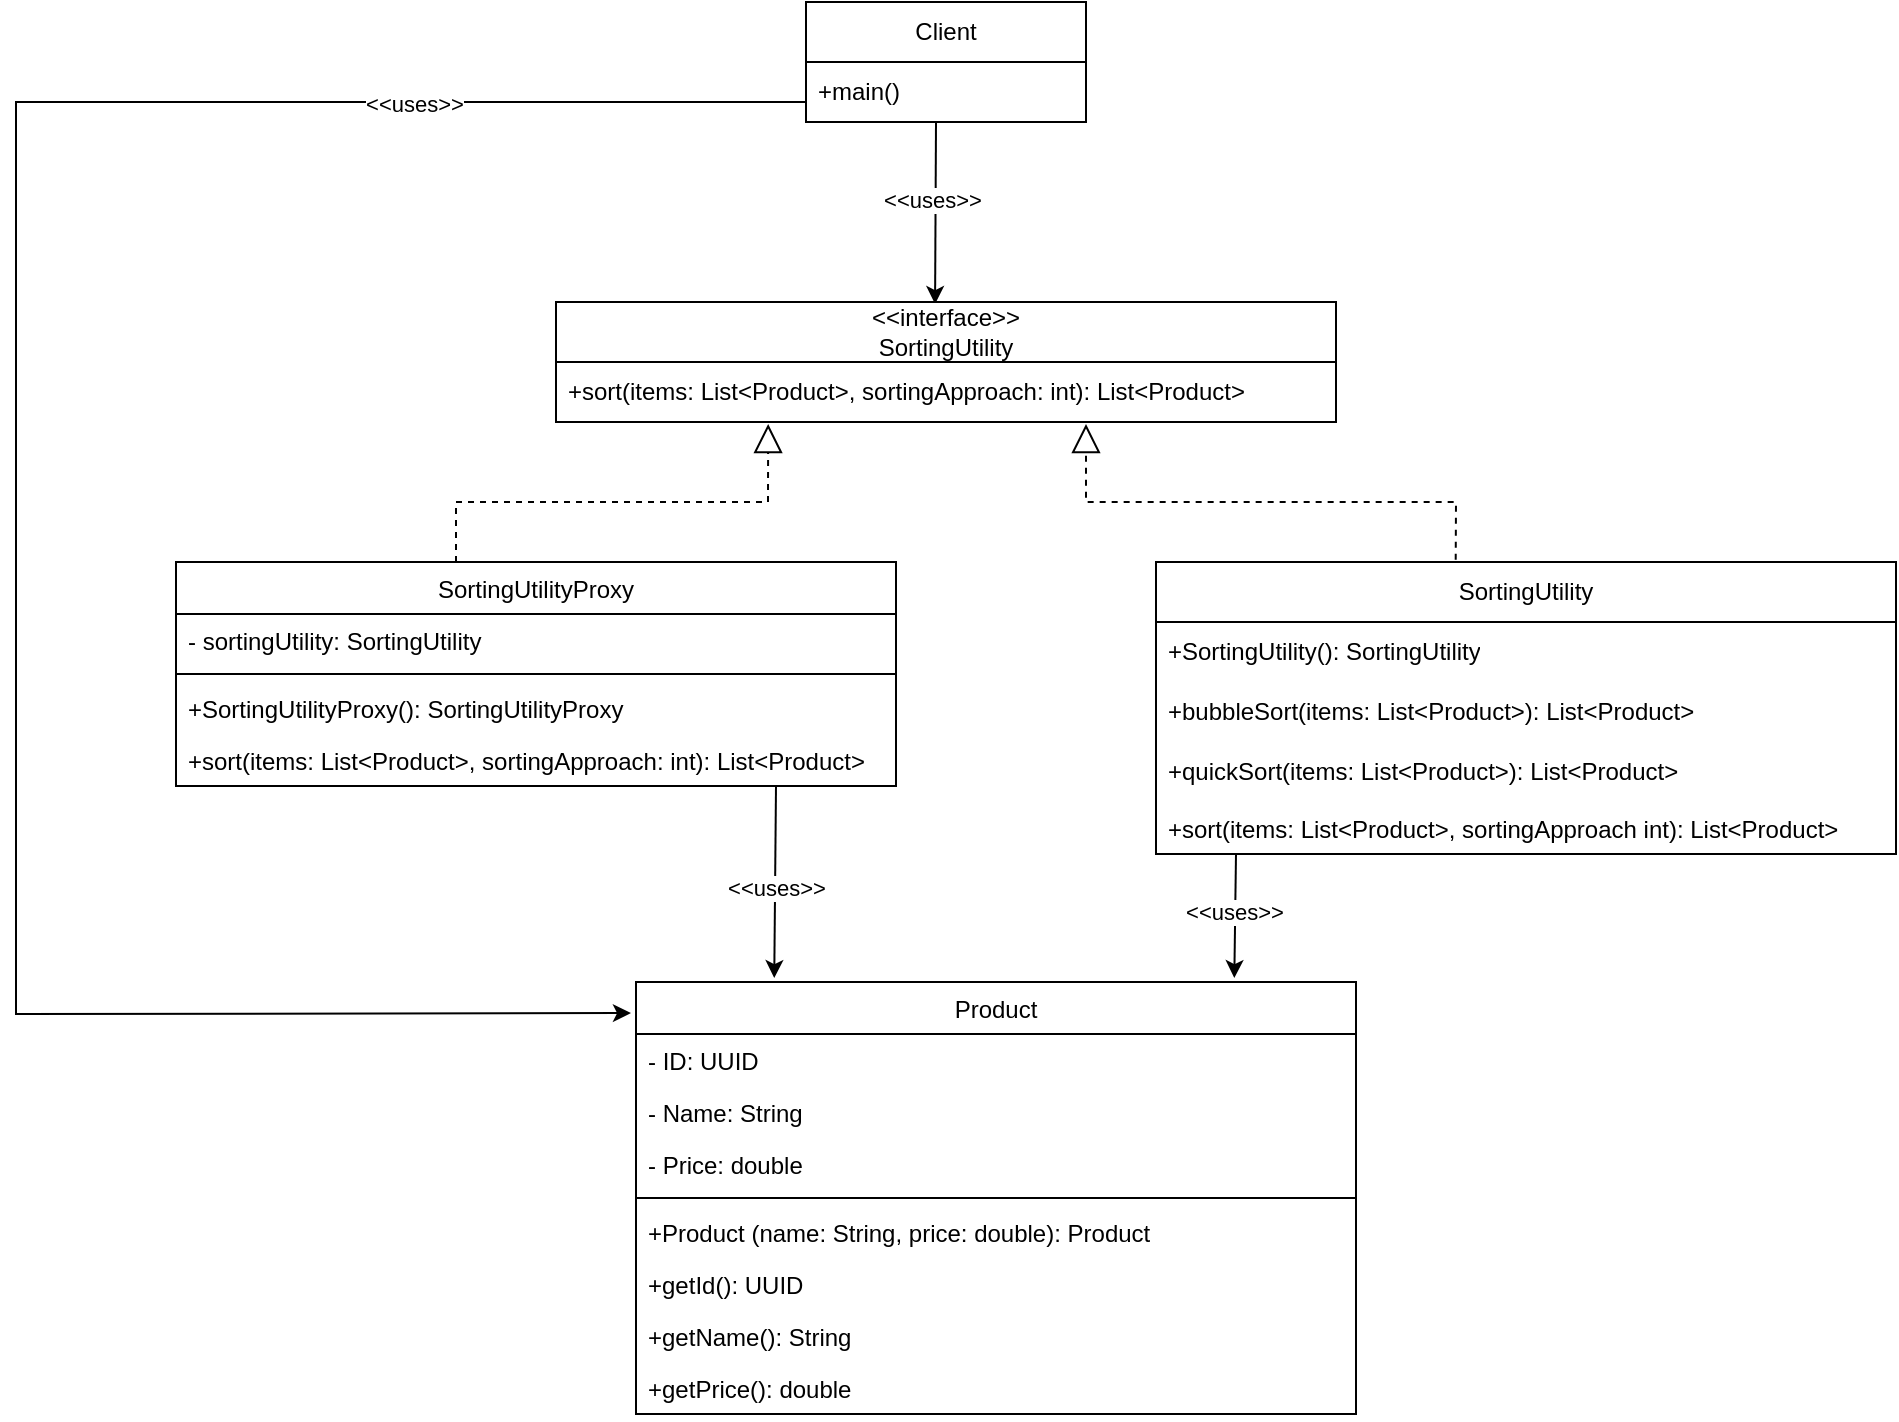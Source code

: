 <mxfile version="26.0.13">
  <diagram name="Page-1" id="7BQZvAkGBD1t2YsorBFA">
    <mxGraphModel dx="1384" dy="1371" grid="1" gridSize="10" guides="1" tooltips="1" connect="1" arrows="1" fold="1" page="1" pageScale="1" pageWidth="850" pageHeight="1100" math="0" shadow="0">
      <root>
        <mxCell id="0" />
        <mxCell id="1" parent="0" />
        <mxCell id="pGcqFj3LWfBAACN27qXF-1" value="Client" style="swimlane;fontStyle=0;childLayout=stackLayout;horizontal=1;startSize=30;horizontalStack=0;resizeParent=1;resizeParentMax=0;resizeLast=0;collapsible=1;marginBottom=0;whiteSpace=wrap;html=1;" vertex="1" parent="1">
          <mxGeometry x="675" y="70" width="140" height="60" as="geometry" />
        </mxCell>
        <mxCell id="pGcqFj3LWfBAACN27qXF-54" value="" style="endArrow=classic;html=1;rounded=0;entryX=-0.007;entryY=0.072;entryDx=0;entryDy=0;entryPerimeter=0;" edge="1" parent="pGcqFj3LWfBAACN27qXF-1" target="pGcqFj3LWfBAACN27qXF-33">
          <mxGeometry width="50" height="50" relative="1" as="geometry">
            <mxPoint y="50" as="sourcePoint" />
            <mxPoint x="50" as="targetPoint" />
            <Array as="points">
              <mxPoint x="-395" y="50" />
              <mxPoint x="-395" y="506" />
            </Array>
          </mxGeometry>
        </mxCell>
        <mxCell id="pGcqFj3LWfBAACN27qXF-55" value="&amp;lt;&amp;lt;uses&amp;gt;&amp;gt;" style="edgeLabel;html=1;align=center;verticalAlign=middle;resizable=0;points=[];" vertex="1" connectable="0" parent="pGcqFj3LWfBAACN27qXF-54">
          <mxGeometry x="-0.662" y="1" relative="1" as="geometry">
            <mxPoint as="offset" />
          </mxGeometry>
        </mxCell>
        <mxCell id="pGcqFj3LWfBAACN27qXF-43" value="" style="endArrow=classic;html=1;rounded=0;entryX=0.486;entryY=0.017;entryDx=0;entryDy=0;entryPerimeter=0;" edge="1" parent="pGcqFj3LWfBAACN27qXF-1" target="pGcqFj3LWfBAACN27qXF-9">
          <mxGeometry width="50" height="50" relative="1" as="geometry">
            <mxPoint x="65" y="60" as="sourcePoint" />
            <mxPoint x="65" y="140" as="targetPoint" />
          </mxGeometry>
        </mxCell>
        <mxCell id="pGcqFj3LWfBAACN27qXF-44" value="&amp;lt;&amp;lt;uses&amp;gt;&amp;gt;" style="edgeLabel;html=1;align=center;verticalAlign=middle;resizable=0;points=[];" vertex="1" connectable="0" parent="pGcqFj3LWfBAACN27qXF-43">
          <mxGeometry x="-0.143" y="-2" relative="1" as="geometry">
            <mxPoint as="offset" />
          </mxGeometry>
        </mxCell>
        <mxCell id="pGcqFj3LWfBAACN27qXF-2" value="+main()" style="text;strokeColor=none;fillColor=none;align=left;verticalAlign=middle;spacingLeft=4;spacingRight=4;overflow=hidden;points=[[0,0.5],[1,0.5]];portConstraint=eastwest;rotatable=0;whiteSpace=wrap;html=1;" vertex="1" parent="pGcqFj3LWfBAACN27qXF-1">
          <mxGeometry y="30" width="140" height="30" as="geometry" />
        </mxCell>
        <mxCell id="pGcqFj3LWfBAACN27qXF-9" value="&amp;lt;&amp;lt;interface&amp;gt;&amp;gt;&lt;div&gt;SortingUtility&lt;/div&gt;" style="swimlane;fontStyle=0;childLayout=stackLayout;horizontal=1;startSize=30;horizontalStack=0;resizeParent=1;resizeParentMax=0;resizeLast=0;collapsible=1;marginBottom=0;whiteSpace=wrap;html=1;" vertex="1" parent="1">
          <mxGeometry x="550" y="220" width="390" height="60" as="geometry" />
        </mxCell>
        <mxCell id="pGcqFj3LWfBAACN27qXF-10" value="+sort(items: List&amp;lt;Product&amp;gt;, sortingApproach: int): List&amp;lt;Product&amp;gt;" style="text;strokeColor=none;fillColor=none;align=left;verticalAlign=middle;spacingLeft=4;spacingRight=4;overflow=hidden;points=[[0,0.5],[1,0.5]];portConstraint=eastwest;rotatable=0;whiteSpace=wrap;html=1;" vertex="1" parent="pGcqFj3LWfBAACN27qXF-9">
          <mxGeometry y="30" width="390" height="30" as="geometry" />
        </mxCell>
        <mxCell id="pGcqFj3LWfBAACN27qXF-17" value="SortingUtility" style="swimlane;fontStyle=0;childLayout=stackLayout;horizontal=1;startSize=30;horizontalStack=0;resizeParent=1;resizeParentMax=0;resizeLast=0;collapsible=1;marginBottom=0;whiteSpace=wrap;html=1;" vertex="1" parent="1">
          <mxGeometry x="850" y="350" width="370" height="146" as="geometry" />
        </mxCell>
        <mxCell id="pGcqFj3LWfBAACN27qXF-18" value="+SortingUtility(): SortingUtility" style="text;strokeColor=none;fillColor=none;align=left;verticalAlign=middle;spacingLeft=4;spacingRight=4;overflow=hidden;points=[[0,0.5],[1,0.5]];portConstraint=eastwest;rotatable=0;whiteSpace=wrap;html=1;" vertex="1" parent="pGcqFj3LWfBAACN27qXF-17">
          <mxGeometry y="30" width="370" height="30" as="geometry" />
        </mxCell>
        <mxCell id="pGcqFj3LWfBAACN27qXF-19" value="+bubbleSort(items: List&amp;lt;Product&amp;gt;): List&amp;lt;Product&amp;gt;" style="text;strokeColor=none;fillColor=none;align=left;verticalAlign=middle;spacingLeft=4;spacingRight=4;overflow=hidden;points=[[0,0.5],[1,0.5]];portConstraint=eastwest;rotatable=0;whiteSpace=wrap;html=1;" vertex="1" parent="pGcqFj3LWfBAACN27qXF-17">
          <mxGeometry y="60" width="370" height="30" as="geometry" />
        </mxCell>
        <mxCell id="pGcqFj3LWfBAACN27qXF-32" value="+quickSort(items: List&amp;lt;Product&amp;gt;): List&amp;lt;Product&amp;gt;" style="text;strokeColor=none;fillColor=none;align=left;verticalAlign=middle;spacingLeft=4;spacingRight=4;overflow=hidden;points=[[0,0.5],[1,0.5]];portConstraint=eastwest;rotatable=0;whiteSpace=wrap;html=1;" vertex="1" parent="pGcqFj3LWfBAACN27qXF-17">
          <mxGeometry y="90" width="370" height="30" as="geometry" />
        </mxCell>
        <mxCell id="pGcqFj3LWfBAACN27qXF-49" value="" style="endArrow=classic;html=1;rounded=0;entryX=0.831;entryY=-0.009;entryDx=0;entryDy=0;entryPerimeter=0;" edge="1" parent="pGcqFj3LWfBAACN27qXF-17" target="pGcqFj3LWfBAACN27qXF-33">
          <mxGeometry width="50" height="50" relative="1" as="geometry">
            <mxPoint x="40" y="146" as="sourcePoint" />
            <mxPoint x="90" y="96" as="targetPoint" />
          </mxGeometry>
        </mxCell>
        <mxCell id="pGcqFj3LWfBAACN27qXF-50" value="&amp;lt;&amp;lt;uses&amp;gt;&amp;gt;" style="edgeLabel;html=1;align=center;verticalAlign=middle;resizable=0;points=[];" vertex="1" connectable="0" parent="pGcqFj3LWfBAACN27qXF-49">
          <mxGeometry x="-0.081" y="-1" relative="1" as="geometry">
            <mxPoint as="offset" />
          </mxGeometry>
        </mxCell>
        <mxCell id="pGcqFj3LWfBAACN27qXF-31" value="+sort(items: List&amp;lt;Product&amp;gt;, sortingApproach int): List&amp;lt;Product&amp;gt;" style="text;strokeColor=none;fillColor=none;align=left;verticalAlign=top;spacingLeft=4;spacingRight=4;overflow=hidden;rotatable=0;points=[[0,0.5],[1,0.5]];portConstraint=eastwest;whiteSpace=wrap;html=1;" vertex="1" parent="pGcqFj3LWfBAACN27qXF-17">
          <mxGeometry y="120" width="370" height="26" as="geometry" />
        </mxCell>
        <mxCell id="pGcqFj3LWfBAACN27qXF-26" value="&lt;span style=&quot;font-weight: normal;&quot;&gt;SortingUtilityProxy&lt;/span&gt;" style="swimlane;fontStyle=1;align=center;verticalAlign=top;childLayout=stackLayout;horizontal=1;startSize=26;horizontalStack=0;resizeParent=1;resizeParentMax=0;resizeLast=0;collapsible=1;marginBottom=0;whiteSpace=wrap;html=1;" vertex="1" parent="1">
          <mxGeometry x="360" y="350" width="360" height="112" as="geometry" />
        </mxCell>
        <mxCell id="pGcqFj3LWfBAACN27qXF-45" value="" style="endArrow=block;dashed=1;endFill=0;endSize=12;html=1;rounded=0;entryX=0.272;entryY=1.033;entryDx=0;entryDy=0;entryPerimeter=0;" edge="1" parent="pGcqFj3LWfBAACN27qXF-26" target="pGcqFj3LWfBAACN27qXF-10">
          <mxGeometry width="160" relative="1" as="geometry">
            <mxPoint x="140" as="sourcePoint" />
            <mxPoint x="300" as="targetPoint" />
            <Array as="points">
              <mxPoint x="140" y="-30" />
              <mxPoint x="296" y="-30" />
            </Array>
          </mxGeometry>
        </mxCell>
        <mxCell id="pGcqFj3LWfBAACN27qXF-27" value="- sortingUtility: SortingUtility" style="text;strokeColor=none;fillColor=none;align=left;verticalAlign=top;spacingLeft=4;spacingRight=4;overflow=hidden;rotatable=0;points=[[0,0.5],[1,0.5]];portConstraint=eastwest;whiteSpace=wrap;html=1;" vertex="1" parent="pGcqFj3LWfBAACN27qXF-26">
          <mxGeometry y="26" width="360" height="26" as="geometry" />
        </mxCell>
        <mxCell id="pGcqFj3LWfBAACN27qXF-28" value="" style="line;strokeWidth=1;fillColor=none;align=left;verticalAlign=middle;spacingTop=-1;spacingLeft=3;spacingRight=3;rotatable=0;labelPosition=right;points=[];portConstraint=eastwest;strokeColor=inherit;" vertex="1" parent="pGcqFj3LWfBAACN27qXF-26">
          <mxGeometry y="52" width="360" height="8" as="geometry" />
        </mxCell>
        <mxCell id="pGcqFj3LWfBAACN27qXF-29" value="+SortingUtilityProxy(): SortingUtilityProxy" style="text;strokeColor=none;fillColor=none;align=left;verticalAlign=top;spacingLeft=4;spacingRight=4;overflow=hidden;rotatable=0;points=[[0,0.5],[1,0.5]];portConstraint=eastwest;whiteSpace=wrap;html=1;" vertex="1" parent="pGcqFj3LWfBAACN27qXF-26">
          <mxGeometry y="60" width="360" height="26" as="geometry" />
        </mxCell>
        <mxCell id="pGcqFj3LWfBAACN27qXF-48" value="" style="endArrow=classic;html=1;rounded=0;entryX=0.192;entryY=-0.009;entryDx=0;entryDy=0;entryPerimeter=0;" edge="1" parent="pGcqFj3LWfBAACN27qXF-26" target="pGcqFj3LWfBAACN27qXF-33">
          <mxGeometry width="50" height="50" relative="1" as="geometry">
            <mxPoint x="300" y="112" as="sourcePoint" />
            <mxPoint x="350" y="62" as="targetPoint" />
          </mxGeometry>
        </mxCell>
        <mxCell id="pGcqFj3LWfBAACN27qXF-53" value="&amp;lt;&amp;lt;uses&amp;gt;&amp;gt;" style="edgeLabel;html=1;align=center;verticalAlign=middle;resizable=0;points=[];" vertex="1" connectable="0" parent="pGcqFj3LWfBAACN27qXF-48">
          <mxGeometry x="0.065" relative="1" as="geometry">
            <mxPoint as="offset" />
          </mxGeometry>
        </mxCell>
        <mxCell id="pGcqFj3LWfBAACN27qXF-30" value="+sort(items: List&amp;lt;Product&amp;gt;, sortingApproach: int): List&amp;lt;Product&amp;gt;" style="text;strokeColor=none;fillColor=none;align=left;verticalAlign=top;spacingLeft=4;spacingRight=4;overflow=hidden;rotatable=0;points=[[0,0.5],[1,0.5]];portConstraint=eastwest;whiteSpace=wrap;html=1;" vertex="1" parent="pGcqFj3LWfBAACN27qXF-26">
          <mxGeometry y="86" width="360" height="26" as="geometry" />
        </mxCell>
        <mxCell id="pGcqFj3LWfBAACN27qXF-33" value="&lt;span style=&quot;font-weight: 400;&quot;&gt;Product&lt;/span&gt;" style="swimlane;fontStyle=1;align=center;verticalAlign=top;childLayout=stackLayout;horizontal=1;startSize=26;horizontalStack=0;resizeParent=1;resizeParentMax=0;resizeLast=0;collapsible=1;marginBottom=0;whiteSpace=wrap;html=1;" vertex="1" parent="1">
          <mxGeometry x="590" y="560" width="360" height="216" as="geometry" />
        </mxCell>
        <mxCell id="pGcqFj3LWfBAACN27qXF-34" value="- ID: UUID" style="text;strokeColor=none;fillColor=none;align=left;verticalAlign=top;spacingLeft=4;spacingRight=4;overflow=hidden;rotatable=0;points=[[0,0.5],[1,0.5]];portConstraint=eastwest;whiteSpace=wrap;html=1;" vertex="1" parent="pGcqFj3LWfBAACN27qXF-33">
          <mxGeometry y="26" width="360" height="26" as="geometry" />
        </mxCell>
        <mxCell id="pGcqFj3LWfBAACN27qXF-38" value="- Name: String" style="text;strokeColor=none;fillColor=none;align=left;verticalAlign=top;spacingLeft=4;spacingRight=4;overflow=hidden;rotatable=0;points=[[0,0.5],[1,0.5]];portConstraint=eastwest;whiteSpace=wrap;html=1;" vertex="1" parent="pGcqFj3LWfBAACN27qXF-33">
          <mxGeometry y="52" width="360" height="26" as="geometry" />
        </mxCell>
        <mxCell id="pGcqFj3LWfBAACN27qXF-39" value="- Price: double" style="text;strokeColor=none;fillColor=none;align=left;verticalAlign=top;spacingLeft=4;spacingRight=4;overflow=hidden;rotatable=0;points=[[0,0.5],[1,0.5]];portConstraint=eastwest;whiteSpace=wrap;html=1;" vertex="1" parent="pGcqFj3LWfBAACN27qXF-33">
          <mxGeometry y="78" width="360" height="26" as="geometry" />
        </mxCell>
        <mxCell id="pGcqFj3LWfBAACN27qXF-35" value="" style="line;strokeWidth=1;fillColor=none;align=left;verticalAlign=middle;spacingTop=-1;spacingLeft=3;spacingRight=3;rotatable=0;labelPosition=right;points=[];portConstraint=eastwest;strokeColor=inherit;" vertex="1" parent="pGcqFj3LWfBAACN27qXF-33">
          <mxGeometry y="104" width="360" height="8" as="geometry" />
        </mxCell>
        <mxCell id="pGcqFj3LWfBAACN27qXF-36" value="+Product (name: String, price: double): Product" style="text;strokeColor=none;fillColor=none;align=left;verticalAlign=top;spacingLeft=4;spacingRight=4;overflow=hidden;rotatable=0;points=[[0,0.5],[1,0.5]];portConstraint=eastwest;whiteSpace=wrap;html=1;" vertex="1" parent="pGcqFj3LWfBAACN27qXF-33">
          <mxGeometry y="112" width="360" height="26" as="geometry" />
        </mxCell>
        <mxCell id="pGcqFj3LWfBAACN27qXF-37" value="+getId(): UUID" style="text;strokeColor=none;fillColor=none;align=left;verticalAlign=top;spacingLeft=4;spacingRight=4;overflow=hidden;rotatable=0;points=[[0,0.5],[1,0.5]];portConstraint=eastwest;whiteSpace=wrap;html=1;" vertex="1" parent="pGcqFj3LWfBAACN27qXF-33">
          <mxGeometry y="138" width="360" height="26" as="geometry" />
        </mxCell>
        <mxCell id="pGcqFj3LWfBAACN27qXF-40" value="+getName(): String" style="text;strokeColor=none;fillColor=none;align=left;verticalAlign=top;spacingLeft=4;spacingRight=4;overflow=hidden;rotatable=0;points=[[0,0.5],[1,0.5]];portConstraint=eastwest;whiteSpace=wrap;html=1;" vertex="1" parent="pGcqFj3LWfBAACN27qXF-33">
          <mxGeometry y="164" width="360" height="26" as="geometry" />
        </mxCell>
        <mxCell id="pGcqFj3LWfBAACN27qXF-41" value="+getPrice(): double" style="text;strokeColor=none;fillColor=none;align=left;verticalAlign=top;spacingLeft=4;spacingRight=4;overflow=hidden;rotatable=0;points=[[0,0.5],[1,0.5]];portConstraint=eastwest;whiteSpace=wrap;html=1;" vertex="1" parent="pGcqFj3LWfBAACN27qXF-33">
          <mxGeometry y="190" width="360" height="26" as="geometry" />
        </mxCell>
        <mxCell id="pGcqFj3LWfBAACN27qXF-46" value="" style="endArrow=block;dashed=1;endFill=0;endSize=12;html=1;rounded=0;entryX=0.272;entryY=1.033;entryDx=0;entryDy=0;entryPerimeter=0;exitX=0.405;exitY=-0.008;exitDx=0;exitDy=0;exitPerimeter=0;" edge="1" parent="1" source="pGcqFj3LWfBAACN27qXF-17">
          <mxGeometry width="160" relative="1" as="geometry">
            <mxPoint x="659" y="350" as="sourcePoint" />
            <mxPoint x="815" y="281" as="targetPoint" />
            <Array as="points">
              <mxPoint x="1000" y="320" />
              <mxPoint x="815" y="320" />
            </Array>
          </mxGeometry>
        </mxCell>
      </root>
    </mxGraphModel>
  </diagram>
</mxfile>
